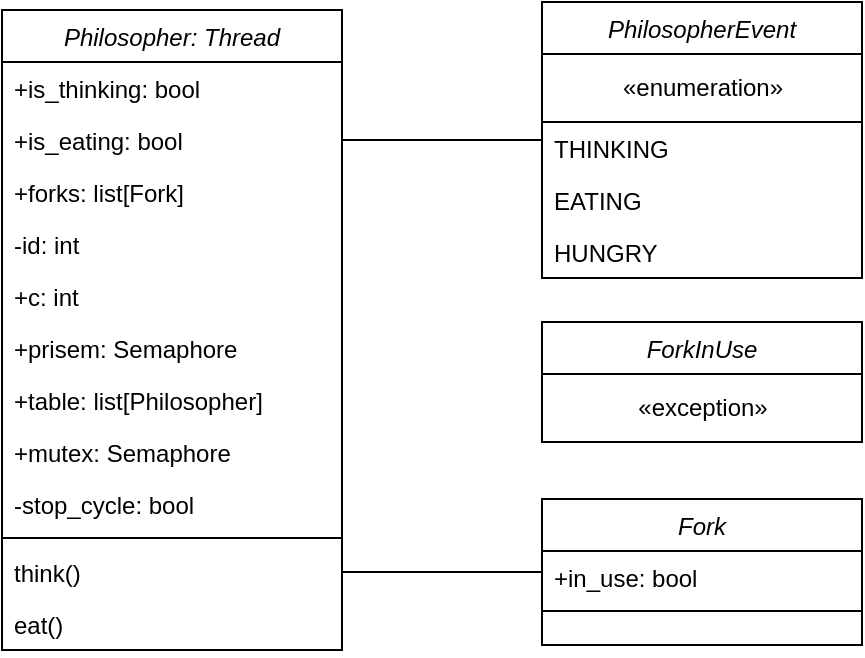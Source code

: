 <mxfile version="17.4.2" type="device"><diagram id="C5RBs43oDa-KdzZeNtuy" name="Page-1"><mxGraphModel dx="1422" dy="727" grid="1" gridSize="10" guides="1" tooltips="1" connect="1" arrows="1" fold="1" page="1" pageScale="1" pageWidth="827" pageHeight="1169" math="0" shadow="0"><root><mxCell id="WIyWlLk6GJQsqaUBKTNV-0"/><mxCell id="WIyWlLk6GJQsqaUBKTNV-1" parent="WIyWlLk6GJQsqaUBKTNV-0"/><mxCell id="zkfFHV4jXpPFQw0GAbJ--0" value="Philosopher: Thread" style="swimlane;fontStyle=2;align=center;verticalAlign=top;childLayout=stackLayout;horizontal=1;startSize=26;horizontalStack=0;resizeParent=1;resizeLast=0;collapsible=1;marginBottom=0;rounded=0;shadow=0;strokeWidth=1;" parent="WIyWlLk6GJQsqaUBKTNV-1" vertex="1"><mxGeometry x="80" y="174" width="170" height="320" as="geometry"><mxRectangle x="230" y="140" width="160" height="26" as="alternateBounds"/></mxGeometry></mxCell><mxCell id="zkfFHV4jXpPFQw0GAbJ--1" value="+is_thinking: bool" style="text;align=left;verticalAlign=top;spacingLeft=4;spacingRight=4;overflow=hidden;rotatable=0;points=[[0,0.5],[1,0.5]];portConstraint=eastwest;" parent="zkfFHV4jXpPFQw0GAbJ--0" vertex="1"><mxGeometry y="26" width="170" height="26" as="geometry"/></mxCell><mxCell id="zkfFHV4jXpPFQw0GAbJ--2" value="+is_eating: bool" style="text;align=left;verticalAlign=top;spacingLeft=4;spacingRight=4;overflow=hidden;rotatable=0;points=[[0,0.5],[1,0.5]];portConstraint=eastwest;rounded=0;shadow=0;html=0;" parent="zkfFHV4jXpPFQw0GAbJ--0" vertex="1"><mxGeometry y="52" width="170" height="26" as="geometry"/></mxCell><mxCell id="zkfFHV4jXpPFQw0GAbJ--3" value="+forks: list[Fork]" style="text;align=left;verticalAlign=top;spacingLeft=4;spacingRight=4;overflow=hidden;rotatable=0;points=[[0,0.5],[1,0.5]];portConstraint=eastwest;rounded=0;shadow=0;html=0;" parent="zkfFHV4jXpPFQw0GAbJ--0" vertex="1"><mxGeometry y="78" width="170" height="26" as="geometry"/></mxCell><mxCell id="O-A6_jtADIAPsZw3HlFJ-0" value="-id: int" style="text;strokeColor=none;fillColor=none;align=left;verticalAlign=top;spacingLeft=4;spacingRight=4;overflow=hidden;rotatable=0;points=[[0,0.5],[1,0.5]];portConstraint=eastwest;" vertex="1" parent="zkfFHV4jXpPFQw0GAbJ--0"><mxGeometry y="104" width="170" height="26" as="geometry"/></mxCell><mxCell id="O-A6_jtADIAPsZw3HlFJ-1" value="+c: int" style="text;strokeColor=none;fillColor=none;align=left;verticalAlign=top;spacingLeft=4;spacingRight=4;overflow=hidden;rotatable=0;points=[[0,0.5],[1,0.5]];portConstraint=eastwest;" vertex="1" parent="zkfFHV4jXpPFQw0GAbJ--0"><mxGeometry y="130" width="170" height="26" as="geometry"/></mxCell><mxCell id="O-A6_jtADIAPsZw3HlFJ-2" value="+prisem: Semaphore" style="text;strokeColor=none;fillColor=none;align=left;verticalAlign=top;spacingLeft=4;spacingRight=4;overflow=hidden;rotatable=0;points=[[0,0.5],[1,0.5]];portConstraint=eastwest;" vertex="1" parent="zkfFHV4jXpPFQw0GAbJ--0"><mxGeometry y="156" width="170" height="26" as="geometry"/></mxCell><mxCell id="O-A6_jtADIAPsZw3HlFJ-19" value="+table: list[Philosopher]" style="text;strokeColor=none;fillColor=none;align=left;verticalAlign=top;spacingLeft=4;spacingRight=4;overflow=hidden;rotatable=0;points=[[0,0.5],[1,0.5]];portConstraint=eastwest;" vertex="1" parent="zkfFHV4jXpPFQw0GAbJ--0"><mxGeometry y="182" width="170" height="26" as="geometry"/></mxCell><mxCell id="O-A6_jtADIAPsZw3HlFJ-20" value="+mutex: Semaphore" style="text;strokeColor=none;fillColor=none;align=left;verticalAlign=top;spacingLeft=4;spacingRight=4;overflow=hidden;rotatable=0;points=[[0,0.5],[1,0.5]];portConstraint=eastwest;" vertex="1" parent="zkfFHV4jXpPFQw0GAbJ--0"><mxGeometry y="208" width="170" height="26" as="geometry"/></mxCell><mxCell id="O-A6_jtADIAPsZw3HlFJ-21" value="-stop_cycle: bool" style="text;strokeColor=none;fillColor=none;align=left;verticalAlign=top;spacingLeft=4;spacingRight=4;overflow=hidden;rotatable=0;points=[[0,0.5],[1,0.5]];portConstraint=eastwest;" vertex="1" parent="zkfFHV4jXpPFQw0GAbJ--0"><mxGeometry y="234" width="170" height="26" as="geometry"/></mxCell><mxCell id="zkfFHV4jXpPFQw0GAbJ--4" value="" style="line;html=1;strokeWidth=1;align=left;verticalAlign=middle;spacingTop=-1;spacingLeft=3;spacingRight=3;rotatable=0;labelPosition=right;points=[];portConstraint=eastwest;" parent="zkfFHV4jXpPFQw0GAbJ--0" vertex="1"><mxGeometry y="260" width="170" height="8" as="geometry"/></mxCell><mxCell id="OnqgA6zEAwu44YRsbuEH-1" value="think()" style="text;strokeColor=none;fillColor=none;align=left;verticalAlign=top;spacingLeft=4;spacingRight=4;overflow=hidden;rotatable=0;points=[[0,0.5],[1,0.5]];portConstraint=eastwest;" parent="zkfFHV4jXpPFQw0GAbJ--0" vertex="1"><mxGeometry y="268" width="170" height="26" as="geometry"/></mxCell><mxCell id="OnqgA6zEAwu44YRsbuEH-2" value="eat()" style="text;strokeColor=none;fillColor=none;align=left;verticalAlign=top;spacingLeft=4;spacingRight=4;overflow=hidden;rotatable=0;points=[[0,0.5],[1,0.5]];portConstraint=eastwest;" parent="zkfFHV4jXpPFQw0GAbJ--0" vertex="1"><mxGeometry y="294" width="170" height="26" as="geometry"/></mxCell><mxCell id="OnqgA6zEAwu44YRsbuEH-5" style="edgeStyle=orthogonalEdgeStyle;rounded=0;orthogonalLoop=1;jettySize=auto;html=1;endArrow=none;endFill=0;" parent="WIyWlLk6GJQsqaUBKTNV-1" source="vTIMkvz_SZ_FwJQKWRkC-0" target="OnqgA6zEAwu44YRsbuEH-1" edge="1"><mxGeometry relative="1" as="geometry"/></mxCell><mxCell id="vTIMkvz_SZ_FwJQKWRkC-0" value="Fork" style="swimlane;fontStyle=2;align=center;verticalAlign=top;childLayout=stackLayout;horizontal=1;startSize=26;horizontalStack=0;resizeParent=1;resizeLast=0;collapsible=1;marginBottom=0;rounded=0;shadow=0;strokeWidth=1;" parent="WIyWlLk6GJQsqaUBKTNV-1" vertex="1"><mxGeometry x="350" y="418.5" width="160" height="73" as="geometry"><mxRectangle x="230" y="140" width="160" height="26" as="alternateBounds"/></mxGeometry></mxCell><mxCell id="OnqgA6zEAwu44YRsbuEH-3" value="+in_use: bool" style="text;strokeColor=none;fillColor=none;align=left;verticalAlign=top;spacingLeft=4;spacingRight=4;overflow=hidden;rotatable=0;points=[[0,0.5],[1,0.5]];portConstraint=eastwest;" parent="vTIMkvz_SZ_FwJQKWRkC-0" vertex="1"><mxGeometry y="26" width="160" height="26" as="geometry"/></mxCell><mxCell id="vTIMkvz_SZ_FwJQKWRkC-1" value="" style="line;html=1;strokeWidth=1;align=left;verticalAlign=middle;spacingTop=-1;spacingLeft=3;spacingRight=3;rotatable=0;labelPosition=right;points=[];portConstraint=eastwest;" parent="vTIMkvz_SZ_FwJQKWRkC-0" vertex="1"><mxGeometry y="52" width="160" height="8" as="geometry"/></mxCell><mxCell id="O-A6_jtADIAPsZw3HlFJ-12" style="edgeStyle=orthogonalEdgeStyle;rounded=0;orthogonalLoop=1;jettySize=auto;html=1;endArrow=none;endFill=0;" edge="1" parent="WIyWlLk6GJQsqaUBKTNV-1" source="O-A6_jtADIAPsZw3HlFJ-7" target="zkfFHV4jXpPFQw0GAbJ--2"><mxGeometry relative="1" as="geometry"/></mxCell><mxCell id="O-A6_jtADIAPsZw3HlFJ-7" value="PhilosopherEvent" style="swimlane;fontStyle=2;align=center;verticalAlign=top;childLayout=stackLayout;horizontal=1;startSize=26;horizontalStack=0;resizeParent=1;resizeLast=0;collapsible=1;marginBottom=0;rounded=0;shadow=0;strokeWidth=1;" vertex="1" parent="WIyWlLk6GJQsqaUBKTNV-1"><mxGeometry x="350" y="170" width="160" height="138" as="geometry"><mxRectangle x="230" y="140" width="160" height="26" as="alternateBounds"/></mxGeometry></mxCell><mxCell id="O-A6_jtADIAPsZw3HlFJ-8" value="«enumeration»" style="html=1;" vertex="1" parent="O-A6_jtADIAPsZw3HlFJ-7"><mxGeometry y="26" width="160" height="34" as="geometry"/></mxCell><mxCell id="O-A6_jtADIAPsZw3HlFJ-9" value="THINKING" style="text;align=left;verticalAlign=top;spacingLeft=4;spacingRight=4;overflow=hidden;rotatable=0;points=[[0,0.5],[1,0.5]];portConstraint=eastwest;" vertex="1" parent="O-A6_jtADIAPsZw3HlFJ-7"><mxGeometry y="60" width="160" height="26" as="geometry"/></mxCell><mxCell id="O-A6_jtADIAPsZw3HlFJ-10" value="EATING" style="text;align=left;verticalAlign=top;spacingLeft=4;spacingRight=4;overflow=hidden;rotatable=0;points=[[0,0.5],[1,0.5]];portConstraint=eastwest;rounded=0;shadow=0;html=0;" vertex="1" parent="O-A6_jtADIAPsZw3HlFJ-7"><mxGeometry y="86" width="160" height="26" as="geometry"/></mxCell><mxCell id="O-A6_jtADIAPsZw3HlFJ-11" value="HUNGRY" style="text;strokeColor=none;fillColor=none;align=left;verticalAlign=top;spacingLeft=4;spacingRight=4;overflow=hidden;rotatable=0;points=[[0,0.5],[1,0.5]];portConstraint=eastwest;" vertex="1" parent="O-A6_jtADIAPsZw3HlFJ-7"><mxGeometry y="112" width="160" height="26" as="geometry"/></mxCell><mxCell id="O-A6_jtADIAPsZw3HlFJ-13" value="ForkInUse" style="swimlane;fontStyle=2;align=center;verticalAlign=top;childLayout=stackLayout;horizontal=1;startSize=26;horizontalStack=0;resizeParent=1;resizeLast=0;collapsible=1;marginBottom=0;rounded=0;shadow=0;strokeWidth=1;" vertex="1" parent="WIyWlLk6GJQsqaUBKTNV-1"><mxGeometry x="350" y="330" width="160" height="60" as="geometry"><mxRectangle x="230" y="140" width="160" height="26" as="alternateBounds"/></mxGeometry></mxCell><mxCell id="O-A6_jtADIAPsZw3HlFJ-14" value="«exception»" style="html=1;" vertex="1" parent="O-A6_jtADIAPsZw3HlFJ-13"><mxGeometry y="26" width="160" height="34" as="geometry"/></mxCell></root></mxGraphModel></diagram></mxfile>